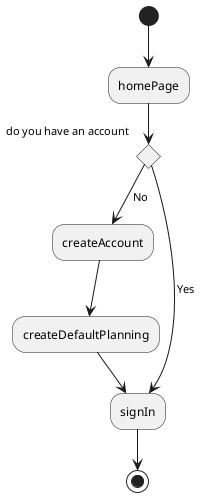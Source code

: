 @startuml
(*)  --> "homePage"
If "do you have an account" then
--> [No] "createAccount" as createAccount
createAccount --> "createDefaultPlanning"
--> "signIn"
else
--> [Yes]"signIn"
Endif
-->(*)
@enduml
